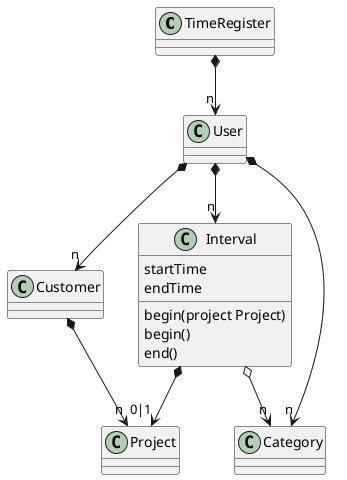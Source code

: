 @startuml

class TimeRegister
class User
class Project 
class Category
class Interval {
  startTime
  endTime
  begin(project Project)
  begin()
  end()
}
class Customer

TimeRegister *-down-> "n" User
User *-down-> "n" Customer
Customer *-down-> "n" Project
User *-down-> "n" Interval
User *-down-> "n" Category
Interval *-> "0|1" Project
Interval o-down-> "n" Category

@enduml